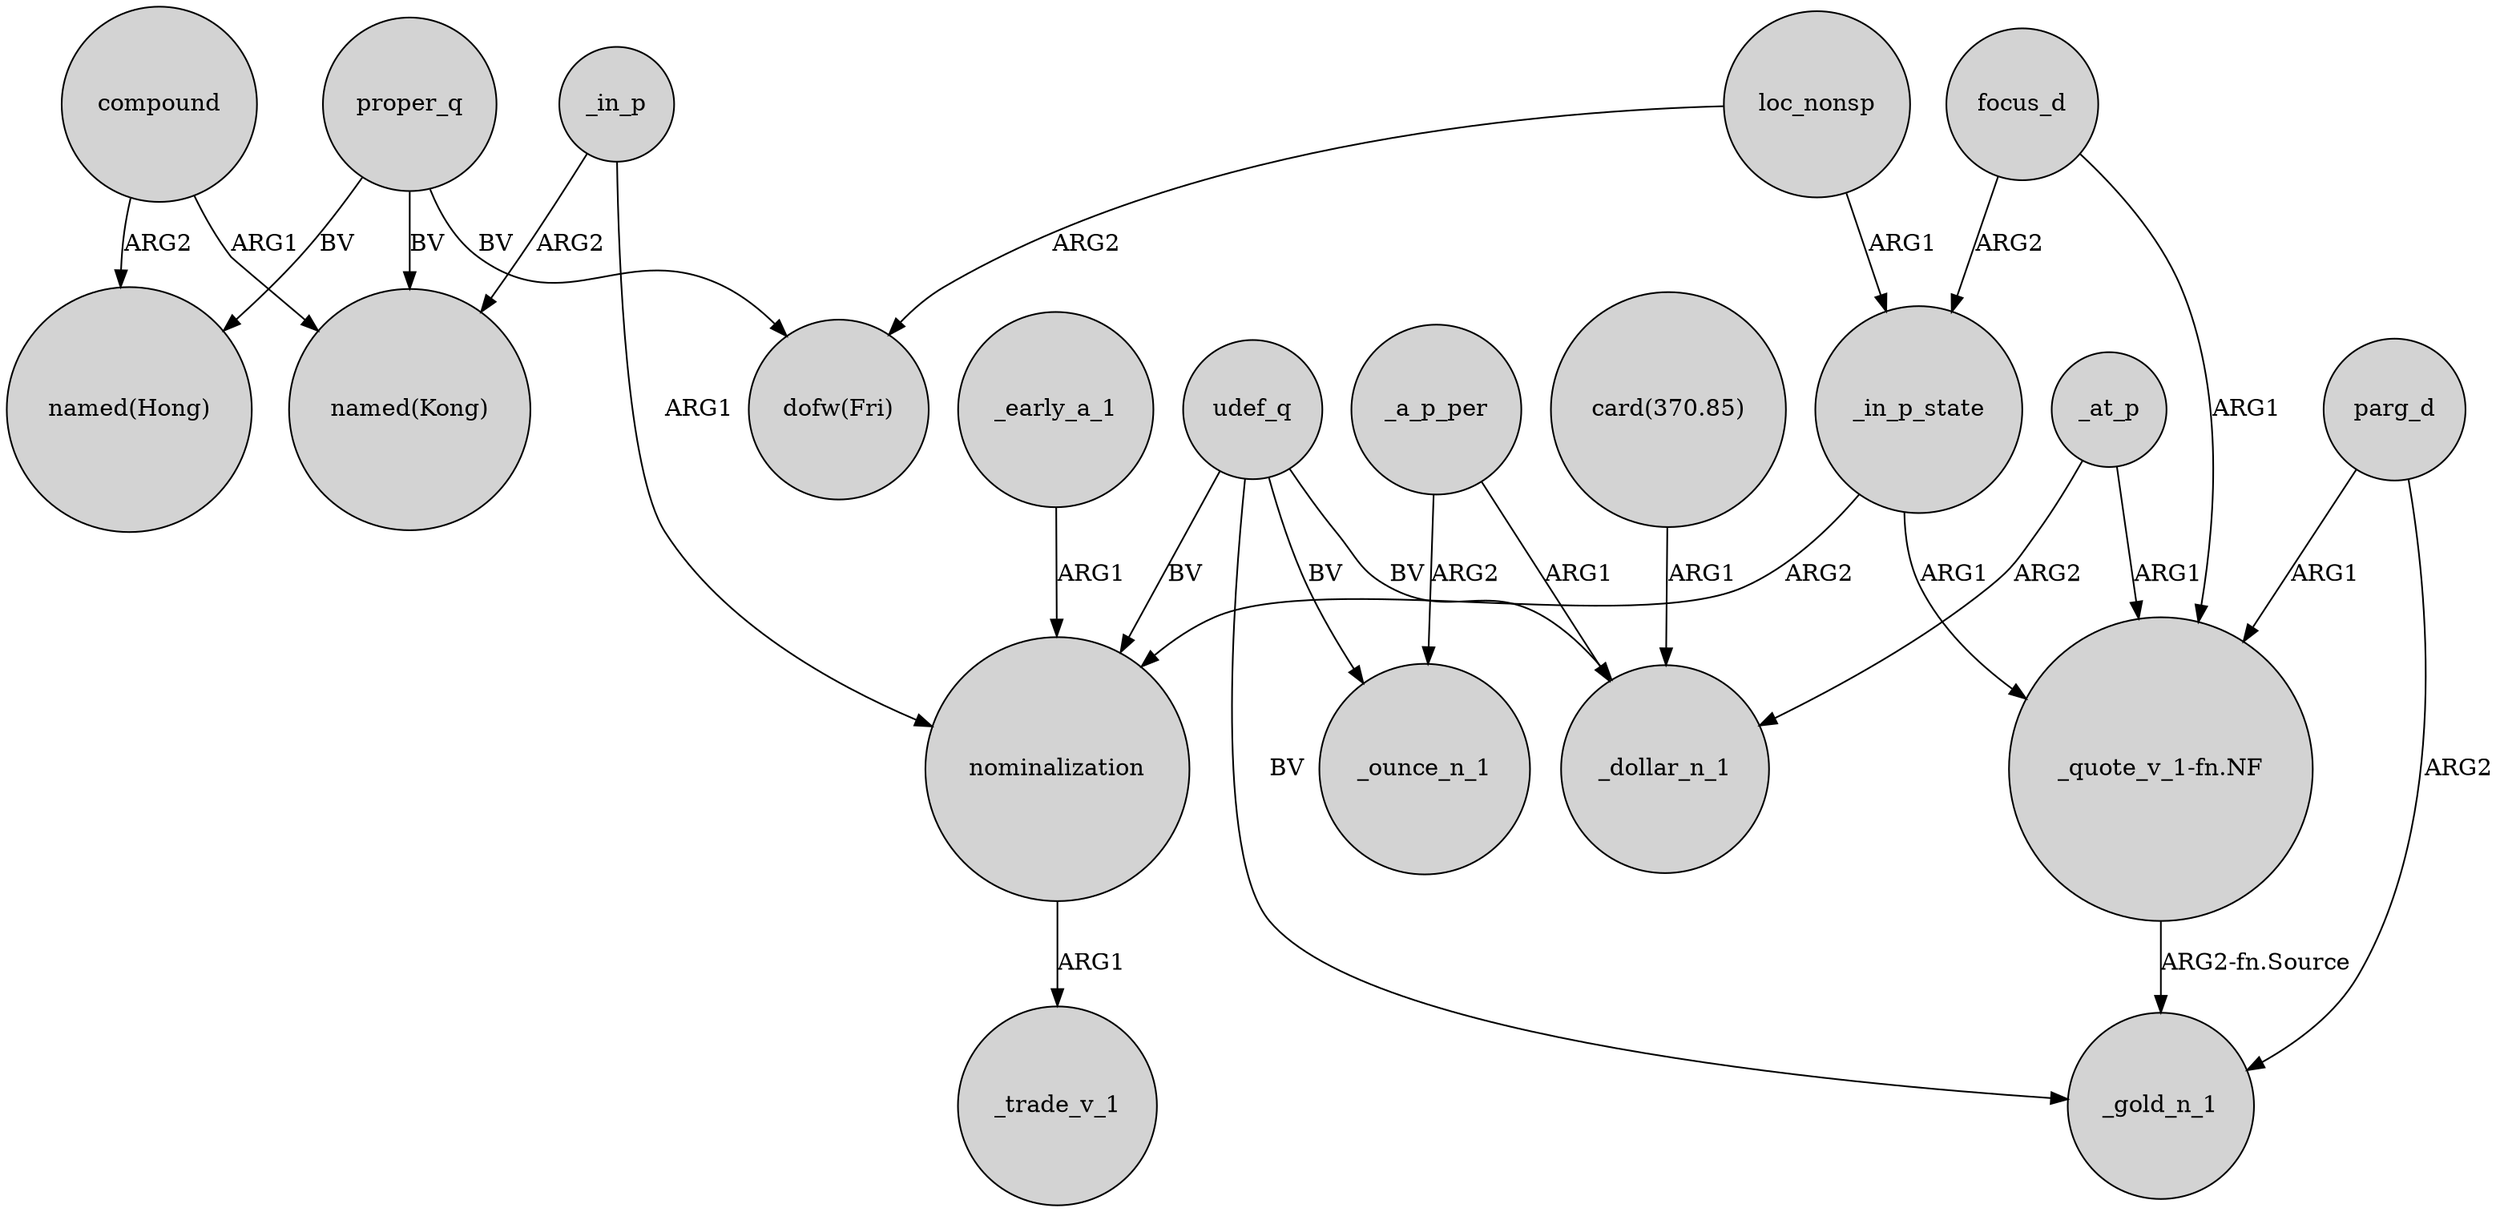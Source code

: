 digraph {
	node [shape=circle style=filled]
	proper_q -> "dofw(Fri)" [label=BV]
	_at_p -> _dollar_n_1 [label=ARG2]
	"card(370.85)" -> _dollar_n_1 [label=ARG1]
	"_quote_v_1-fn.NF" -> _gold_n_1 [label="ARG2-fn.Source"]
	focus_d -> _in_p_state [label=ARG2]
	udef_q -> _ounce_n_1 [label=BV]
	_early_a_1 -> nominalization [label=ARG1]
	compound -> "named(Hong)" [label=ARG2]
	_at_p -> "_quote_v_1-fn.NF" [label=ARG1]
	nominalization -> _trade_v_1 [label=ARG1]
	loc_nonsp -> "dofw(Fri)" [label=ARG2]
	proper_q -> "named(Hong)" [label=BV]
	parg_d -> "_quote_v_1-fn.NF" [label=ARG1]
	_a_p_per -> _dollar_n_1 [label=ARG1]
	focus_d -> "_quote_v_1-fn.NF" [label=ARG1]
	_a_p_per -> _ounce_n_1 [label=ARG2]
	udef_q -> _gold_n_1 [label=BV]
	_in_p -> "named(Kong)" [label=ARG2]
	proper_q -> "named(Kong)" [label=BV]
	_in_p -> nominalization [label=ARG1]
	_in_p_state -> "_quote_v_1-fn.NF" [label=ARG1]
	_in_p_state -> nominalization [label=ARG2]
	udef_q -> nominalization [label=BV]
	parg_d -> _gold_n_1 [label=ARG2]
	loc_nonsp -> _in_p_state [label=ARG1]
	compound -> "named(Kong)" [label=ARG1]
	udef_q -> _dollar_n_1 [label=BV]
}
